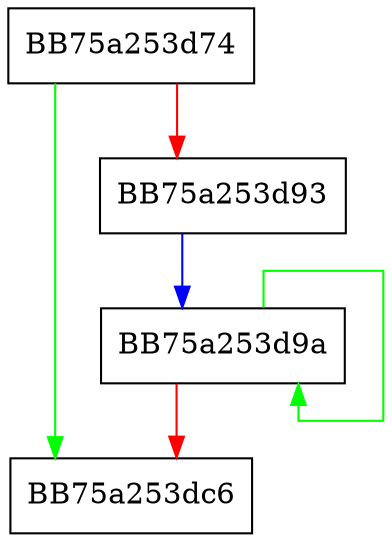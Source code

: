 digraph CRCMultiple {
  node [shape="box"];
  graph [splines=ortho];
  BB75a253d74 -> BB75a253dc6 [color="green"];
  BB75a253d74 -> BB75a253d93 [color="red"];
  BB75a253d93 -> BB75a253d9a [color="blue"];
  BB75a253d9a -> BB75a253d9a [color="green"];
  BB75a253d9a -> BB75a253dc6 [color="red"];
}